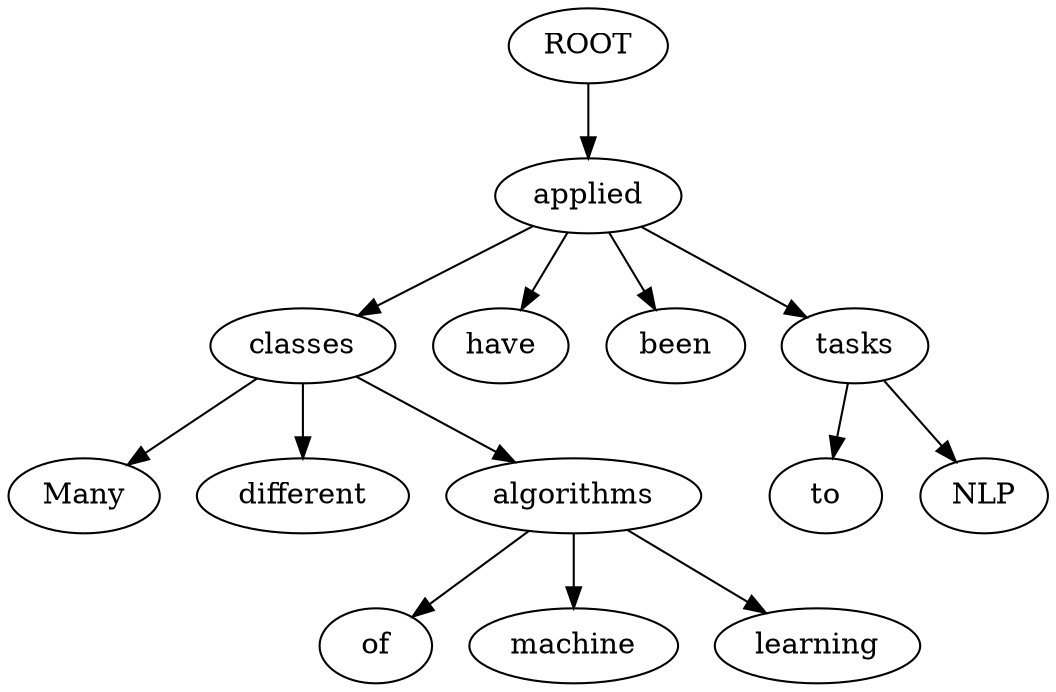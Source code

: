 digraph graph36 {
	node0 [label="ROOT"];
	node1 [label="Many"];
	node2 [label="different"];
	node3 [label="classes"];
	node4 [label="of"];
	node5 [label="machine"];
	node6 [label="learning"];
	node7 [label="algorithms"];
	node8 [label="have"];
	node9 [label="been"];
	node10 [label="applied"];
	node11 [label="to"];
	node12 [label="NLP"];
	node13 [label="tasks"];
	node0 -> node10;
	node3 -> node1;
	node3 -> node2;
	node10 -> node3;
	node7 -> node4;
	node7 -> node5;
	node7 -> node6;
	node3 -> node7;
	node10 -> node8;
	node10 -> node9;
	node13 -> node11;
	node13 -> node12;
	node10 -> node13;
}
